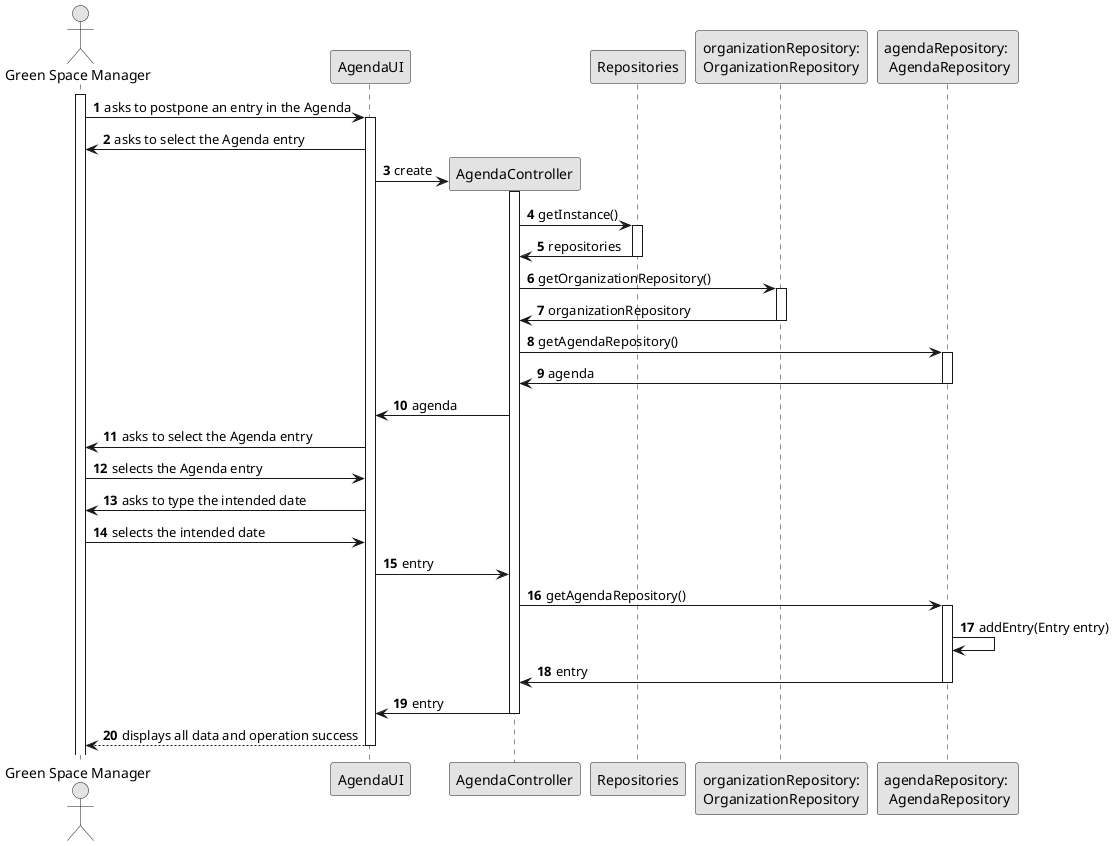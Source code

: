 @startuml
skinparam monochrome true
skinparam packageStyle rectangle
skinparam shadowing false

autonumber

'hide footbox
actor "Green Space Manager" as GSM
participant "AgendaUI" as UI
participant "AgendaController" as CTRL
participant "Repositories" as Rep
participant "organizationRepository:\nOrganizationRepository" as organizationRepository
participant "agendaRepository: \n AgendaRepository" as Agenda

activate GSM

     GSM -> UI : asks to postpone an entry in the Agenda

     activate UI

            UI -> GSM : asks to select the Agenda entry
            UI -> CTRL** : create

     activate CTRL
            CTRL -> Rep : getInstance()
     activate Rep

                      Rep -> CTRL : repositories

               deactivate Rep

                      CTRL -> organizationRepository : getOrganizationRepository()

               activate organizationRepository

                      organizationRepository -> CTRL : organizationRepository

               deactivate organizationRepository

                      CTRL -> Agenda : getAgendaRepository()

               activate Agenda

                      Agenda -> CTRL : agenda

               deactivate Agenda

                      CTRL -> UI : agenda
                      UI -> GSM : asks to select the Agenda entry
                      GSM -> UI : selects the Agenda entry
                      UI -> GSM : asks to type the intended date
                      GSM -> UI : selects the intended date
                      UI -> CTRL : entry
                      CTRL -> Agenda : getAgendaRepository()
               activate Agenda

                      Agenda -> Agenda: addEntry(Entry entry)

                 Agenda -> CTRL : entry

          deactivate Agenda

                 CTRL -> UI : entry

          deactivate CTRL

          UI --> GSM : displays all data and operation success

          deactivate UI

@enduml
